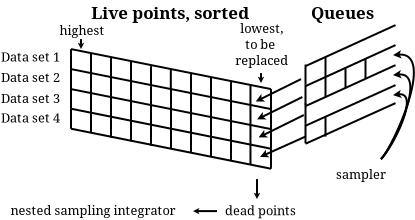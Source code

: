 <?xml version="1.0" encoding="UTF-8"?>
<dia:diagram xmlns:dia="http://www.lysator.liu.se/~alla/dia/">
  <dia:layer name="Background" visible="true" active="true">
    <dia:object type="Standard - Line" version="0" id="O0">
      <dia:attribute name="obj_pos">
        <dia:point val="0.5,1.5"/>
      </dia:attribute>
      <dia:attribute name="obj_bb">
        <dia:rectangle val="0.441,1.441;10.559,3.559"/>
      </dia:attribute>
      <dia:attribute name="conn_endpoints">
        <dia:point val="0.5,1.5"/>
        <dia:point val="10.5,3.5"/>
      </dia:attribute>
      <dia:attribute name="numcp">
        <dia:int val="1"/>
      </dia:attribute>
    </dia:object>
    <dia:object type="Standard - Line" version="0" id="O1">
      <dia:attribute name="obj_pos">
        <dia:point val="0.5,2.5"/>
      </dia:attribute>
      <dia:attribute name="obj_bb">
        <dia:rectangle val="0.441,2.441;10.559,4.559"/>
      </dia:attribute>
      <dia:attribute name="conn_endpoints">
        <dia:point val="0.5,2.5"/>
        <dia:point val="10.5,4.5"/>
      </dia:attribute>
      <dia:attribute name="numcp">
        <dia:int val="1"/>
      </dia:attribute>
    </dia:object>
    <dia:object type="Standard - Line" version="0" id="O2">
      <dia:attribute name="obj_pos">
        <dia:point val="0.5,1.5"/>
      </dia:attribute>
      <dia:attribute name="obj_bb">
        <dia:rectangle val="0.45,1.45;0.55,2.55"/>
      </dia:attribute>
      <dia:attribute name="conn_endpoints">
        <dia:point val="0.5,1.5"/>
        <dia:point val="0.5,2.5"/>
      </dia:attribute>
      <dia:attribute name="numcp">
        <dia:int val="2"/>
      </dia:attribute>
    </dia:object>
    <dia:object type="Standard - Line" version="0" id="O3">
      <dia:attribute name="obj_pos">
        <dia:point val="2.5,1.945"/>
      </dia:attribute>
      <dia:attribute name="obj_bb">
        <dia:rectangle val="2.45,1.895;2.55,2.995"/>
      </dia:attribute>
      <dia:attribute name="conn_endpoints">
        <dia:point val="2.5,1.945"/>
        <dia:point val="2.5,2.945"/>
      </dia:attribute>
      <dia:attribute name="numcp">
        <dia:int val="2"/>
      </dia:attribute>
    </dia:object>
    <dia:object type="Standard - Line" version="0" id="O4">
      <dia:attribute name="obj_pos">
        <dia:point val="5.491,2.5"/>
      </dia:attribute>
      <dia:attribute name="obj_bb">
        <dia:rectangle val="5.441,2.45;5.541,3.55"/>
      </dia:attribute>
      <dia:attribute name="conn_endpoints">
        <dia:point val="5.491,2.5"/>
        <dia:point val="5.491,3.5"/>
      </dia:attribute>
      <dia:attribute name="numcp">
        <dia:int val="2"/>
      </dia:attribute>
    </dia:object>
    <dia:object type="Standard - Line" version="0" id="O5">
      <dia:attribute name="obj_pos">
        <dia:point val="7.5,2.918"/>
      </dia:attribute>
      <dia:attribute name="obj_bb">
        <dia:rectangle val="7.45,2.868;7.55,3.968"/>
      </dia:attribute>
      <dia:attribute name="conn_endpoints">
        <dia:point val="7.5,2.918"/>
        <dia:point val="7.5,3.918"/>
      </dia:attribute>
      <dia:attribute name="numcp">
        <dia:int val="2"/>
      </dia:attribute>
    </dia:object>
    <dia:object type="Standard - Line" version="0" id="O6">
      <dia:attribute name="obj_pos">
        <dia:point val="10.5,3.5"/>
      </dia:attribute>
      <dia:attribute name="obj_bb">
        <dia:rectangle val="10.45,3.45;10.55,4.55"/>
      </dia:attribute>
      <dia:attribute name="conn_endpoints">
        <dia:point val="10.5,3.5"/>
        <dia:point val="10.5,4.5"/>
      </dia:attribute>
      <dia:attribute name="numcp">
        <dia:int val="2"/>
      </dia:attribute>
    </dia:object>
    <dia:object type="Standard - Line" version="0" id="O7">
      <dia:attribute name="obj_pos">
        <dia:point val="1.5,1.718"/>
      </dia:attribute>
      <dia:attribute name="obj_bb">
        <dia:rectangle val="1.45,1.668;1.55,2.768"/>
      </dia:attribute>
      <dia:attribute name="conn_endpoints">
        <dia:point val="1.5,1.718"/>
        <dia:point val="1.5,2.718"/>
      </dia:attribute>
      <dia:attribute name="numcp">
        <dia:int val="2"/>
      </dia:attribute>
    </dia:object>
    <dia:object type="Standard - Line" version="0" id="O8">
      <dia:attribute name="obj_pos">
        <dia:point val="3.5,2.136"/>
      </dia:attribute>
      <dia:attribute name="obj_bb">
        <dia:rectangle val="3.45,2.086;3.55,3.186"/>
      </dia:attribute>
      <dia:attribute name="conn_endpoints">
        <dia:point val="3.5,2.136"/>
        <dia:point val="3.5,3.136"/>
      </dia:attribute>
      <dia:attribute name="numcp">
        <dia:int val="2"/>
      </dia:attribute>
    </dia:object>
    <dia:object type="Standard - Line" version="0" id="O9">
      <dia:attribute name="obj_pos">
        <dia:point val="4.5,2.354"/>
      </dia:attribute>
      <dia:attribute name="obj_bb">
        <dia:rectangle val="4.45,2.304;4.55,3.404"/>
      </dia:attribute>
      <dia:attribute name="conn_endpoints">
        <dia:point val="4.5,2.354"/>
        <dia:point val="4.5,3.354"/>
      </dia:attribute>
      <dia:attribute name="numcp">
        <dia:int val="2"/>
      </dia:attribute>
    </dia:object>
    <dia:object type="Standard - Line" version="0" id="O10">
      <dia:attribute name="obj_pos">
        <dia:point val="6.5,2.7"/>
      </dia:attribute>
      <dia:attribute name="obj_bb">
        <dia:rectangle val="6.45,2.65;6.55,3.75"/>
      </dia:attribute>
      <dia:attribute name="conn_endpoints">
        <dia:point val="6.5,2.7"/>
        <dia:point val="6.5,3.7"/>
      </dia:attribute>
      <dia:attribute name="numcp">
        <dia:int val="2"/>
      </dia:attribute>
    </dia:object>
    <dia:object type="Standard - Line" version="0" id="O11">
      <dia:attribute name="obj_pos">
        <dia:point val="8.5,3.118"/>
      </dia:attribute>
      <dia:attribute name="obj_bb">
        <dia:rectangle val="8.45,3.068;8.55,4.168"/>
      </dia:attribute>
      <dia:attribute name="conn_endpoints">
        <dia:point val="8.5,3.118"/>
        <dia:point val="8.5,4.118"/>
      </dia:attribute>
      <dia:attribute name="numcp">
        <dia:int val="2"/>
      </dia:attribute>
    </dia:object>
    <dia:object type="Standard - Line" version="0" id="O12">
      <dia:attribute name="obj_pos">
        <dia:point val="9.473,3.309"/>
      </dia:attribute>
      <dia:attribute name="obj_bb">
        <dia:rectangle val="9.423,3.259;9.523,4.359"/>
      </dia:attribute>
      <dia:attribute name="conn_endpoints">
        <dia:point val="9.473,3.309"/>
        <dia:point val="9.473,4.309"/>
      </dia:attribute>
      <dia:attribute name="numcp">
        <dia:int val="2"/>
      </dia:attribute>
    </dia:object>
    <dia:object type="Standard - Text" version="1" id="O13">
      <dia:attribute name="obj_pos">
        <dia:point val="5.5,0"/>
      </dia:attribute>
      <dia:attribute name="obj_bb">
        <dia:rectangle val="1.099,-0.795;9.901,0.2"/>
      </dia:attribute>
      <dia:attribute name="text">
        <dia:composite type="text">
          <dia:attribute name="string">
            <dia:string>#Live points, sorted#</dia:string>
          </dia:attribute>
          <dia:attribute name="font">
            <dia:font family="serif" style="80" name="Times-Bold"/>
          </dia:attribute>
          <dia:attribute name="height">
            <dia:real val="1.058"/>
          </dia:attribute>
          <dia:attribute name="pos">
            <dia:point val="5.5,0"/>
          </dia:attribute>
          <dia:attribute name="color">
            <dia:color val="#000000"/>
          </dia:attribute>
          <dia:attribute name="alignment">
            <dia:enum val="1"/>
          </dia:attribute>
        </dia:composite>
      </dia:attribute>
      <dia:attribute name="valign">
        <dia:enum val="3"/>
      </dia:attribute>
    </dia:object>
    <dia:object type="Standard - Line" version="0" id="O14">
      <dia:attribute name="obj_pos">
        <dia:point val="0.5,3.5"/>
      </dia:attribute>
      <dia:attribute name="obj_bb">
        <dia:rectangle val="0.441,3.441;10.559,5.559"/>
      </dia:attribute>
      <dia:attribute name="conn_endpoints">
        <dia:point val="0.5,3.5"/>
        <dia:point val="10.5,5.5"/>
      </dia:attribute>
      <dia:attribute name="numcp">
        <dia:int val="1"/>
      </dia:attribute>
    </dia:object>
    <dia:object type="Standard - Line" version="0" id="O15">
      <dia:attribute name="obj_pos">
        <dia:point val="0.5,2.5"/>
      </dia:attribute>
      <dia:attribute name="obj_bb">
        <dia:rectangle val="0.45,2.45;0.55,3.55"/>
      </dia:attribute>
      <dia:attribute name="conn_endpoints">
        <dia:point val="0.5,2.5"/>
        <dia:point val="0.5,3.5"/>
      </dia:attribute>
      <dia:attribute name="numcp">
        <dia:int val="2"/>
      </dia:attribute>
    </dia:object>
    <dia:object type="Standard - Line" version="0" id="O16">
      <dia:attribute name="obj_pos">
        <dia:point val="2.5,2.945"/>
      </dia:attribute>
      <dia:attribute name="obj_bb">
        <dia:rectangle val="2.45,2.895;2.55,3.995"/>
      </dia:attribute>
      <dia:attribute name="conn_endpoints">
        <dia:point val="2.5,2.945"/>
        <dia:point val="2.5,3.945"/>
      </dia:attribute>
      <dia:attribute name="numcp">
        <dia:int val="2"/>
      </dia:attribute>
    </dia:object>
    <dia:object type="Standard - Line" version="0" id="O17">
      <dia:attribute name="obj_pos">
        <dia:point val="5.5,3.5"/>
      </dia:attribute>
      <dia:attribute name="obj_bb">
        <dia:rectangle val="5.45,3.45;5.55,4.55"/>
      </dia:attribute>
      <dia:attribute name="conn_endpoints">
        <dia:point val="5.5,3.5"/>
        <dia:point val="5.5,4.5"/>
      </dia:attribute>
      <dia:attribute name="numcp">
        <dia:int val="2"/>
      </dia:attribute>
      <dia:connections>
        <dia:connection handle="0" to="O1" connection="0"/>
        <dia:connection handle="1" to="O14" connection="0"/>
      </dia:connections>
    </dia:object>
    <dia:object type="Standard - Line" version="0" id="O18">
      <dia:attribute name="obj_pos">
        <dia:point val="7.5,3.918"/>
      </dia:attribute>
      <dia:attribute name="obj_bb">
        <dia:rectangle val="7.45,3.868;7.55,4.968"/>
      </dia:attribute>
      <dia:attribute name="conn_endpoints">
        <dia:point val="7.5,3.918"/>
        <dia:point val="7.5,4.918"/>
      </dia:attribute>
      <dia:attribute name="numcp">
        <dia:int val="2"/>
      </dia:attribute>
    </dia:object>
    <dia:object type="Standard - Line" version="0" id="O19">
      <dia:attribute name="obj_pos">
        <dia:point val="10.5,4.5"/>
      </dia:attribute>
      <dia:attribute name="obj_bb">
        <dia:rectangle val="10.45,4.45;10.55,5.55"/>
      </dia:attribute>
      <dia:attribute name="conn_endpoints">
        <dia:point val="10.5,4.5"/>
        <dia:point val="10.5,5.5"/>
      </dia:attribute>
      <dia:attribute name="numcp">
        <dia:int val="2"/>
      </dia:attribute>
    </dia:object>
    <dia:object type="Standard - Line" version="0" id="O20">
      <dia:attribute name="obj_pos">
        <dia:point val="1.5,2.718"/>
      </dia:attribute>
      <dia:attribute name="obj_bb">
        <dia:rectangle val="1.45,2.668;1.55,3.768"/>
      </dia:attribute>
      <dia:attribute name="conn_endpoints">
        <dia:point val="1.5,2.718"/>
        <dia:point val="1.5,3.718"/>
      </dia:attribute>
      <dia:attribute name="numcp">
        <dia:int val="2"/>
      </dia:attribute>
    </dia:object>
    <dia:object type="Standard - Line" version="0" id="O21">
      <dia:attribute name="obj_pos">
        <dia:point val="3.5,3.136"/>
      </dia:attribute>
      <dia:attribute name="obj_bb">
        <dia:rectangle val="3.45,3.086;3.55,4.186"/>
      </dia:attribute>
      <dia:attribute name="conn_endpoints">
        <dia:point val="3.5,3.136"/>
        <dia:point val="3.5,4.136"/>
      </dia:attribute>
      <dia:attribute name="numcp">
        <dia:int val="2"/>
      </dia:attribute>
    </dia:object>
    <dia:object type="Standard - Line" version="0" id="O22">
      <dia:attribute name="obj_pos">
        <dia:point val="4.5,3.354"/>
      </dia:attribute>
      <dia:attribute name="obj_bb">
        <dia:rectangle val="4.45,3.304;4.55,4.404"/>
      </dia:attribute>
      <dia:attribute name="conn_endpoints">
        <dia:point val="4.5,3.354"/>
        <dia:point val="4.5,4.354"/>
      </dia:attribute>
      <dia:attribute name="numcp">
        <dia:int val="2"/>
      </dia:attribute>
    </dia:object>
    <dia:object type="Standard - Line" version="0" id="O23">
      <dia:attribute name="obj_pos">
        <dia:point val="6.5,3.7"/>
      </dia:attribute>
      <dia:attribute name="obj_bb">
        <dia:rectangle val="6.45,3.65;6.55,4.75"/>
      </dia:attribute>
      <dia:attribute name="conn_endpoints">
        <dia:point val="6.5,3.7"/>
        <dia:point val="6.5,4.7"/>
      </dia:attribute>
      <dia:attribute name="numcp">
        <dia:int val="2"/>
      </dia:attribute>
    </dia:object>
    <dia:object type="Standard - Line" version="0" id="O24">
      <dia:attribute name="obj_pos">
        <dia:point val="8.5,4.118"/>
      </dia:attribute>
      <dia:attribute name="obj_bb">
        <dia:rectangle val="8.45,4.068;8.55,5.168"/>
      </dia:attribute>
      <dia:attribute name="conn_endpoints">
        <dia:point val="8.5,4.118"/>
        <dia:point val="8.5,5.118"/>
      </dia:attribute>
      <dia:attribute name="numcp">
        <dia:int val="2"/>
      </dia:attribute>
    </dia:object>
    <dia:object type="Standard - Line" version="0" id="O25">
      <dia:attribute name="obj_pos">
        <dia:point val="9.473,4.309"/>
      </dia:attribute>
      <dia:attribute name="obj_bb">
        <dia:rectangle val="9.423,4.259;9.523,5.359"/>
      </dia:attribute>
      <dia:attribute name="conn_endpoints">
        <dia:point val="9.473,4.309"/>
        <dia:point val="9.473,5.309"/>
      </dia:attribute>
      <dia:attribute name="numcp">
        <dia:int val="2"/>
      </dia:attribute>
    </dia:object>
    <dia:object type="Standard - Line" version="0" id="O26">
      <dia:attribute name="obj_pos">
        <dia:point val="0.5,4.482"/>
      </dia:attribute>
      <dia:attribute name="obj_bb">
        <dia:rectangle val="0.441,4.423;10.559,6.541"/>
      </dia:attribute>
      <dia:attribute name="conn_endpoints">
        <dia:point val="0.5,4.482"/>
        <dia:point val="10.5,6.482"/>
      </dia:attribute>
      <dia:attribute name="numcp">
        <dia:int val="1"/>
      </dia:attribute>
    </dia:object>
    <dia:object type="Standard - Line" version="0" id="O27">
      <dia:attribute name="obj_pos">
        <dia:point val="0.5,3.482"/>
      </dia:attribute>
      <dia:attribute name="obj_bb">
        <dia:rectangle val="0.45,3.432;0.55,4.532"/>
      </dia:attribute>
      <dia:attribute name="conn_endpoints">
        <dia:point val="0.5,3.482"/>
        <dia:point val="0.5,4.482"/>
      </dia:attribute>
      <dia:attribute name="numcp">
        <dia:int val="2"/>
      </dia:attribute>
    </dia:object>
    <dia:object type="Standard - Line" version="0" id="O28">
      <dia:attribute name="obj_pos">
        <dia:point val="2.5,3.927"/>
      </dia:attribute>
      <dia:attribute name="obj_bb">
        <dia:rectangle val="2.45,3.877;2.55,4.977"/>
      </dia:attribute>
      <dia:attribute name="conn_endpoints">
        <dia:point val="2.5,3.927"/>
        <dia:point val="2.5,4.927"/>
      </dia:attribute>
      <dia:attribute name="numcp">
        <dia:int val="2"/>
      </dia:attribute>
    </dia:object>
    <dia:object type="Standard - Line" version="0" id="O29">
      <dia:attribute name="obj_pos">
        <dia:point val="5.5,4.482"/>
      </dia:attribute>
      <dia:attribute name="obj_bb">
        <dia:rectangle val="5.45,4.432;5.55,5.532"/>
      </dia:attribute>
      <dia:attribute name="conn_endpoints">
        <dia:point val="5.5,4.482"/>
        <dia:point val="5.5,5.482"/>
      </dia:attribute>
      <dia:attribute name="numcp">
        <dia:int val="2"/>
      </dia:attribute>
      <dia:connections>
        <dia:connection handle="1" to="O26" connection="0"/>
      </dia:connections>
    </dia:object>
    <dia:object type="Standard - Line" version="0" id="O30">
      <dia:attribute name="obj_pos">
        <dia:point val="7.5,4.9"/>
      </dia:attribute>
      <dia:attribute name="obj_bb">
        <dia:rectangle val="7.45,4.85;7.55,5.95"/>
      </dia:attribute>
      <dia:attribute name="conn_endpoints">
        <dia:point val="7.5,4.9"/>
        <dia:point val="7.5,5.9"/>
      </dia:attribute>
      <dia:attribute name="numcp">
        <dia:int val="2"/>
      </dia:attribute>
    </dia:object>
    <dia:object type="Standard - Line" version="0" id="O31">
      <dia:attribute name="obj_pos">
        <dia:point val="10.5,5.482"/>
      </dia:attribute>
      <dia:attribute name="obj_bb">
        <dia:rectangle val="10.45,5.432;10.55,6.532"/>
      </dia:attribute>
      <dia:attribute name="conn_endpoints">
        <dia:point val="10.5,5.482"/>
        <dia:point val="10.5,6.482"/>
      </dia:attribute>
      <dia:attribute name="numcp">
        <dia:int val="2"/>
      </dia:attribute>
    </dia:object>
    <dia:object type="Standard - Line" version="0" id="O32">
      <dia:attribute name="obj_pos">
        <dia:point val="1.5,3.7"/>
      </dia:attribute>
      <dia:attribute name="obj_bb">
        <dia:rectangle val="1.45,3.65;1.55,4.75"/>
      </dia:attribute>
      <dia:attribute name="conn_endpoints">
        <dia:point val="1.5,3.7"/>
        <dia:point val="1.5,4.7"/>
      </dia:attribute>
      <dia:attribute name="numcp">
        <dia:int val="2"/>
      </dia:attribute>
    </dia:object>
    <dia:object type="Standard - Line" version="0" id="O33">
      <dia:attribute name="obj_pos">
        <dia:point val="3.5,4.118"/>
      </dia:attribute>
      <dia:attribute name="obj_bb">
        <dia:rectangle val="3.45,4.068;3.55,5.168"/>
      </dia:attribute>
      <dia:attribute name="conn_endpoints">
        <dia:point val="3.5,4.118"/>
        <dia:point val="3.5,5.118"/>
      </dia:attribute>
      <dia:attribute name="numcp">
        <dia:int val="2"/>
      </dia:attribute>
    </dia:object>
    <dia:object type="Standard - Line" version="0" id="O34">
      <dia:attribute name="obj_pos">
        <dia:point val="4.5,4.336"/>
      </dia:attribute>
      <dia:attribute name="obj_bb">
        <dia:rectangle val="4.45,4.286;4.55,5.386"/>
      </dia:attribute>
      <dia:attribute name="conn_endpoints">
        <dia:point val="4.5,4.336"/>
        <dia:point val="4.5,5.336"/>
      </dia:attribute>
      <dia:attribute name="numcp">
        <dia:int val="2"/>
      </dia:attribute>
    </dia:object>
    <dia:object type="Standard - Line" version="0" id="O35">
      <dia:attribute name="obj_pos">
        <dia:point val="6.5,4.682"/>
      </dia:attribute>
      <dia:attribute name="obj_bb">
        <dia:rectangle val="6.45,4.632;6.55,5.732"/>
      </dia:attribute>
      <dia:attribute name="conn_endpoints">
        <dia:point val="6.5,4.682"/>
        <dia:point val="6.5,5.682"/>
      </dia:attribute>
      <dia:attribute name="numcp">
        <dia:int val="2"/>
      </dia:attribute>
    </dia:object>
    <dia:object type="Standard - Line" version="0" id="O36">
      <dia:attribute name="obj_pos">
        <dia:point val="8.5,5.1"/>
      </dia:attribute>
      <dia:attribute name="obj_bb">
        <dia:rectangle val="8.45,5.05;8.55,6.15"/>
      </dia:attribute>
      <dia:attribute name="conn_endpoints">
        <dia:point val="8.5,5.1"/>
        <dia:point val="8.5,6.1"/>
      </dia:attribute>
      <dia:attribute name="numcp">
        <dia:int val="2"/>
      </dia:attribute>
    </dia:object>
    <dia:object type="Standard - Line" version="0" id="O37">
      <dia:attribute name="obj_pos">
        <dia:point val="9.473,5.291"/>
      </dia:attribute>
      <dia:attribute name="obj_bb">
        <dia:rectangle val="9.423,5.241;9.523,6.341"/>
      </dia:attribute>
      <dia:attribute name="conn_endpoints">
        <dia:point val="9.473,5.291"/>
        <dia:point val="9.473,6.291"/>
      </dia:attribute>
      <dia:attribute name="numcp">
        <dia:int val="2"/>
      </dia:attribute>
    </dia:object>
    <dia:object type="Standard - Line" version="0" id="O38">
      <dia:attribute name="obj_pos">
        <dia:point val="0.5,5.482"/>
      </dia:attribute>
      <dia:attribute name="obj_bb">
        <dia:rectangle val="0.441,5.423;10.559,7.541"/>
      </dia:attribute>
      <dia:attribute name="conn_endpoints">
        <dia:point val="0.5,5.482"/>
        <dia:point val="10.5,7.482"/>
      </dia:attribute>
      <dia:attribute name="numcp">
        <dia:int val="1"/>
      </dia:attribute>
    </dia:object>
    <dia:object type="Standard - Line" version="0" id="O39">
      <dia:attribute name="obj_pos">
        <dia:point val="0.5,4.482"/>
      </dia:attribute>
      <dia:attribute name="obj_bb">
        <dia:rectangle val="0.45,4.432;0.55,5.532"/>
      </dia:attribute>
      <dia:attribute name="conn_endpoints">
        <dia:point val="0.5,4.482"/>
        <dia:point val="0.5,5.482"/>
      </dia:attribute>
      <dia:attribute name="numcp">
        <dia:int val="2"/>
      </dia:attribute>
    </dia:object>
    <dia:object type="Standard - Line" version="0" id="O40">
      <dia:attribute name="obj_pos">
        <dia:point val="2.5,4.927"/>
      </dia:attribute>
      <dia:attribute name="obj_bb">
        <dia:rectangle val="2.45,4.877;2.55,5.977"/>
      </dia:attribute>
      <dia:attribute name="conn_endpoints">
        <dia:point val="2.5,4.927"/>
        <dia:point val="2.5,5.927"/>
      </dia:attribute>
      <dia:attribute name="numcp">
        <dia:int val="2"/>
      </dia:attribute>
    </dia:object>
    <dia:object type="Standard - Line" version="0" id="O41">
      <dia:attribute name="obj_pos">
        <dia:point val="5.5,5.482"/>
      </dia:attribute>
      <dia:attribute name="obj_bb">
        <dia:rectangle val="5.45,5.432;5.55,6.532"/>
      </dia:attribute>
      <dia:attribute name="conn_endpoints">
        <dia:point val="5.5,5.482"/>
        <dia:point val="5.5,6.482"/>
      </dia:attribute>
      <dia:attribute name="numcp">
        <dia:int val="2"/>
      </dia:attribute>
      <dia:connections>
        <dia:connection handle="0" to="O26" connection="0"/>
        <dia:connection handle="1" to="O38" connection="0"/>
      </dia:connections>
    </dia:object>
    <dia:object type="Standard - Line" version="0" id="O42">
      <dia:attribute name="obj_pos">
        <dia:point val="7.5,5.9"/>
      </dia:attribute>
      <dia:attribute name="obj_bb">
        <dia:rectangle val="7.45,5.85;7.55,6.95"/>
      </dia:attribute>
      <dia:attribute name="conn_endpoints">
        <dia:point val="7.5,5.9"/>
        <dia:point val="7.5,6.9"/>
      </dia:attribute>
      <dia:attribute name="numcp">
        <dia:int val="2"/>
      </dia:attribute>
    </dia:object>
    <dia:object type="Standard - Line" version="0" id="O43">
      <dia:attribute name="obj_pos">
        <dia:point val="10.5,6.482"/>
      </dia:attribute>
      <dia:attribute name="obj_bb">
        <dia:rectangle val="10.45,6.432;10.55,7.532"/>
      </dia:attribute>
      <dia:attribute name="conn_endpoints">
        <dia:point val="10.5,6.482"/>
        <dia:point val="10.5,7.482"/>
      </dia:attribute>
      <dia:attribute name="numcp">
        <dia:int val="2"/>
      </dia:attribute>
    </dia:object>
    <dia:object type="Standard - Line" version="0" id="O44">
      <dia:attribute name="obj_pos">
        <dia:point val="1.5,4.7"/>
      </dia:attribute>
      <dia:attribute name="obj_bb">
        <dia:rectangle val="1.45,4.65;1.55,5.75"/>
      </dia:attribute>
      <dia:attribute name="conn_endpoints">
        <dia:point val="1.5,4.7"/>
        <dia:point val="1.5,5.7"/>
      </dia:attribute>
      <dia:attribute name="numcp">
        <dia:int val="2"/>
      </dia:attribute>
    </dia:object>
    <dia:object type="Standard - Line" version="0" id="O45">
      <dia:attribute name="obj_pos">
        <dia:point val="3.5,5.118"/>
      </dia:attribute>
      <dia:attribute name="obj_bb">
        <dia:rectangle val="3.45,5.068;3.55,6.168"/>
      </dia:attribute>
      <dia:attribute name="conn_endpoints">
        <dia:point val="3.5,5.118"/>
        <dia:point val="3.5,6.118"/>
      </dia:attribute>
      <dia:attribute name="numcp">
        <dia:int val="2"/>
      </dia:attribute>
    </dia:object>
    <dia:object type="Standard - Line" version="0" id="O46">
      <dia:attribute name="obj_pos">
        <dia:point val="4.5,5.336"/>
      </dia:attribute>
      <dia:attribute name="obj_bb">
        <dia:rectangle val="4.45,5.286;4.55,6.386"/>
      </dia:attribute>
      <dia:attribute name="conn_endpoints">
        <dia:point val="4.5,5.336"/>
        <dia:point val="4.5,6.336"/>
      </dia:attribute>
      <dia:attribute name="numcp">
        <dia:int val="2"/>
      </dia:attribute>
    </dia:object>
    <dia:object type="Standard - Line" version="0" id="O47">
      <dia:attribute name="obj_pos">
        <dia:point val="6.5,5.682"/>
      </dia:attribute>
      <dia:attribute name="obj_bb">
        <dia:rectangle val="6.45,5.632;6.55,6.732"/>
      </dia:attribute>
      <dia:attribute name="conn_endpoints">
        <dia:point val="6.5,5.682"/>
        <dia:point val="6.5,6.682"/>
      </dia:attribute>
      <dia:attribute name="numcp">
        <dia:int val="2"/>
      </dia:attribute>
    </dia:object>
    <dia:object type="Standard - Line" version="0" id="O48">
      <dia:attribute name="obj_pos">
        <dia:point val="8.5,6.1"/>
      </dia:attribute>
      <dia:attribute name="obj_bb">
        <dia:rectangle val="8.45,6.05;8.55,7.15"/>
      </dia:attribute>
      <dia:attribute name="conn_endpoints">
        <dia:point val="8.5,6.1"/>
        <dia:point val="8.5,7.1"/>
      </dia:attribute>
      <dia:attribute name="numcp">
        <dia:int val="2"/>
      </dia:attribute>
    </dia:object>
    <dia:object type="Standard - Line" version="0" id="O49">
      <dia:attribute name="obj_pos">
        <dia:point val="9.473,6.291"/>
      </dia:attribute>
      <dia:attribute name="obj_bb">
        <dia:rectangle val="9.423,6.241;9.523,7.341"/>
      </dia:attribute>
      <dia:attribute name="conn_endpoints">
        <dia:point val="9.473,6.291"/>
        <dia:point val="9.473,7.291"/>
      </dia:attribute>
      <dia:attribute name="numcp">
        <dia:int val="2"/>
      </dia:attribute>
    </dia:object>
    <dia:object type="Standard - Text" version="1" id="O50">
      <dia:attribute name="obj_pos">
        <dia:point val="-3,2.125"/>
      </dia:attribute>
      <dia:attribute name="obj_bb">
        <dia:rectangle val="-3,1.53;0.312,2.277"/>
      </dia:attribute>
      <dia:attribute name="text">
        <dia:composite type="text">
          <dia:attribute name="string">
            <dia:string>#Data set 1#</dia:string>
          </dia:attribute>
          <dia:attribute name="font">
            <dia:font family="serif" style="0" name="Times-Roman"/>
          </dia:attribute>
          <dia:attribute name="height">
            <dia:real val="0.8"/>
          </dia:attribute>
          <dia:attribute name="pos">
            <dia:point val="-3,2.125"/>
          </dia:attribute>
          <dia:attribute name="color">
            <dia:color val="#000000"/>
          </dia:attribute>
          <dia:attribute name="alignment">
            <dia:enum val="0"/>
          </dia:attribute>
        </dia:composite>
      </dia:attribute>
      <dia:attribute name="valign">
        <dia:enum val="3"/>
      </dia:attribute>
    </dia:object>
    <dia:object type="Standard - Text" version="1" id="O51">
      <dia:attribute name="obj_pos">
        <dia:point val="-3,3.15"/>
      </dia:attribute>
      <dia:attribute name="obj_bb">
        <dia:rectangle val="-3,2.555;0.312,3.303"/>
      </dia:attribute>
      <dia:attribute name="text">
        <dia:composite type="text">
          <dia:attribute name="string">
            <dia:string>#Data set 2#</dia:string>
          </dia:attribute>
          <dia:attribute name="font">
            <dia:font family="serif" style="0" name="Times-Roman"/>
          </dia:attribute>
          <dia:attribute name="height">
            <dia:real val="0.8"/>
          </dia:attribute>
          <dia:attribute name="pos">
            <dia:point val="-3,3.15"/>
          </dia:attribute>
          <dia:attribute name="color">
            <dia:color val="#000000"/>
          </dia:attribute>
          <dia:attribute name="alignment">
            <dia:enum val="0"/>
          </dia:attribute>
        </dia:composite>
      </dia:attribute>
      <dia:attribute name="valign">
        <dia:enum val="3"/>
      </dia:attribute>
    </dia:object>
    <dia:object type="Standard - Text" version="1" id="O52">
      <dia:attribute name="obj_pos">
        <dia:point val="-3,4.2"/>
      </dia:attribute>
      <dia:attribute name="obj_bb">
        <dia:rectangle val="-3,3.605;0.312,4.353"/>
      </dia:attribute>
      <dia:attribute name="text">
        <dia:composite type="text">
          <dia:attribute name="string">
            <dia:string>#Data set 3#</dia:string>
          </dia:attribute>
          <dia:attribute name="font">
            <dia:font family="serif" style="0" name="Times-Roman"/>
          </dia:attribute>
          <dia:attribute name="height">
            <dia:real val="0.8"/>
          </dia:attribute>
          <dia:attribute name="pos">
            <dia:point val="-3,4.2"/>
          </dia:attribute>
          <dia:attribute name="color">
            <dia:color val="#000000"/>
          </dia:attribute>
          <dia:attribute name="alignment">
            <dia:enum val="0"/>
          </dia:attribute>
        </dia:composite>
      </dia:attribute>
      <dia:attribute name="valign">
        <dia:enum val="3"/>
      </dia:attribute>
    </dia:object>
    <dia:object type="Standard - Text" version="1" id="O53">
      <dia:attribute name="obj_pos">
        <dia:point val="-3,5.175"/>
      </dia:attribute>
      <dia:attribute name="obj_bb">
        <dia:rectangle val="-3,4.58;0.312,5.327"/>
      </dia:attribute>
      <dia:attribute name="text">
        <dia:composite type="text">
          <dia:attribute name="string">
            <dia:string>#Data set 4#</dia:string>
          </dia:attribute>
          <dia:attribute name="font">
            <dia:font family="serif" style="0" name="Times-Roman"/>
          </dia:attribute>
          <dia:attribute name="height">
            <dia:real val="0.8"/>
          </dia:attribute>
          <dia:attribute name="pos">
            <dia:point val="-3,5.175"/>
          </dia:attribute>
          <dia:attribute name="color">
            <dia:color val="#000000"/>
          </dia:attribute>
          <dia:attribute name="alignment">
            <dia:enum val="0"/>
          </dia:attribute>
        </dia:composite>
      </dia:attribute>
      <dia:attribute name="valign">
        <dia:enum val="3"/>
      </dia:attribute>
    </dia:object>
    <dia:object type="Standard - Text" version="1" id="O54">
      <dia:attribute name="obj_pos">
        <dia:point val="-0.075,0.8"/>
      </dia:attribute>
      <dia:attribute name="obj_bb">
        <dia:rectangle val="-0.075,0.205;2.33,0.953"/>
      </dia:attribute>
      <dia:attribute name="text">
        <dia:composite type="text">
          <dia:attribute name="string">
            <dia:string>#highest#</dia:string>
          </dia:attribute>
          <dia:attribute name="font">
            <dia:font family="serif" style="0" name="Times-Roman"/>
          </dia:attribute>
          <dia:attribute name="height">
            <dia:real val="0.8"/>
          </dia:attribute>
          <dia:attribute name="pos">
            <dia:point val="-0.075,0.8"/>
          </dia:attribute>
          <dia:attribute name="color">
            <dia:color val="#000000"/>
          </dia:attribute>
          <dia:attribute name="alignment">
            <dia:enum val="0"/>
          </dia:attribute>
        </dia:composite>
      </dia:attribute>
      <dia:attribute name="valign">
        <dia:enum val="3"/>
      </dia:attribute>
    </dia:object>
    <dia:object type="Standard - Text" version="1" id="O55">
      <dia:attribute name="obj_pos">
        <dia:point val="10.036,0.694"/>
      </dia:attribute>
      <dia:attribute name="obj_bb">
        <dia:rectangle val="8.621,0.099;11.451,2.446"/>
      </dia:attribute>
      <dia:attribute name="text">
        <dia:composite type="text">
          <dia:attribute name="string">
            <dia:string>#lowest,
to be 
replaced#</dia:string>
          </dia:attribute>
          <dia:attribute name="font">
            <dia:font family="serif" style="0" name="Times-Roman"/>
          </dia:attribute>
          <dia:attribute name="height">
            <dia:real val="0.8"/>
          </dia:attribute>
          <dia:attribute name="pos">
            <dia:point val="10.036,0.694"/>
          </dia:attribute>
          <dia:attribute name="color">
            <dia:color val="#000000"/>
          </dia:attribute>
          <dia:attribute name="alignment">
            <dia:enum val="1"/>
          </dia:attribute>
        </dia:composite>
      </dia:attribute>
      <dia:attribute name="valign">
        <dia:enum val="3"/>
      </dia:attribute>
    </dia:object>
    <dia:object type="Standard - Line" version="0" id="O56">
      <dia:attribute name="obj_pos">
        <dia:point val="1,1"/>
      </dia:attribute>
      <dia:attribute name="obj_bb">
        <dia:rectangle val="0.838,0.95;1.162,1.612"/>
      </dia:attribute>
      <dia:attribute name="conn_endpoints">
        <dia:point val="1,1"/>
        <dia:point val="1,1.5"/>
      </dia:attribute>
      <dia:attribute name="numcp">
        <dia:int val="1"/>
      </dia:attribute>
      <dia:attribute name="end_arrow">
        <dia:enum val="22"/>
      </dia:attribute>
      <dia:attribute name="end_arrow_length">
        <dia:real val="0.1"/>
      </dia:attribute>
      <dia:attribute name="end_arrow_width">
        <dia:real val="0.1"/>
      </dia:attribute>
    </dia:object>
    <dia:object type="Standard - Line" version="0" id="O57">
      <dia:attribute name="obj_pos">
        <dia:point val="10,2.7"/>
      </dia:attribute>
      <dia:attribute name="obj_bb">
        <dia:rectangle val="9.838,2.65;10.162,3.312"/>
      </dia:attribute>
      <dia:attribute name="conn_endpoints">
        <dia:point val="10,2.7"/>
        <dia:point val="10,3.2"/>
      </dia:attribute>
      <dia:attribute name="numcp">
        <dia:int val="1"/>
      </dia:attribute>
      <dia:attribute name="end_arrow">
        <dia:enum val="22"/>
      </dia:attribute>
      <dia:attribute name="end_arrow_length">
        <dia:real val="0.1"/>
      </dia:attribute>
      <dia:attribute name="end_arrow_width">
        <dia:real val="0.1"/>
      </dia:attribute>
    </dia:object>
    <dia:object type="Standard - Line" version="0" id="O58">
      <dia:attribute name="obj_pos">
        <dia:point val="12.225,2.35"/>
      </dia:attribute>
      <dia:attribute name="obj_bb">
        <dia:rectangle val="12.159,0.234;16.791,2.416"/>
      </dia:attribute>
      <dia:attribute name="conn_endpoints">
        <dia:point val="12.225,2.35"/>
        <dia:point val="16.725,0.3"/>
      </dia:attribute>
      <dia:attribute name="numcp">
        <dia:int val="1"/>
      </dia:attribute>
    </dia:object>
    <dia:object type="Standard - Line" version="0" id="O59">
      <dia:attribute name="obj_pos">
        <dia:point val="12.225,3.35"/>
      </dia:attribute>
      <dia:attribute name="obj_bb">
        <dia:rectangle val="12.159,1.234;16.791,3.416"/>
      </dia:attribute>
      <dia:attribute name="conn_endpoints">
        <dia:point val="12.225,3.35"/>
        <dia:point val="16.725,1.3"/>
      </dia:attribute>
      <dia:attribute name="numcp">
        <dia:int val="1"/>
      </dia:attribute>
    </dia:object>
    <dia:object type="Standard - Line" version="0" id="O60">
      <dia:attribute name="obj_pos">
        <dia:point val="12.225,2.275"/>
      </dia:attribute>
      <dia:attribute name="obj_bb">
        <dia:rectangle val="12.175,2.225;12.275,3.325"/>
      </dia:attribute>
      <dia:attribute name="conn_endpoints">
        <dia:point val="12.225,2.275"/>
        <dia:point val="12.225,3.275"/>
      </dia:attribute>
      <dia:attribute name="numcp">
        <dia:int val="2"/>
      </dia:attribute>
    </dia:object>
    <dia:object type="Standard - Line" version="0" id="O61">
      <dia:attribute name="obj_pos">
        <dia:point val="13.225,1.893"/>
      </dia:attribute>
      <dia:attribute name="obj_bb">
        <dia:rectangle val="13.175,1.843;13.275,2.943"/>
      </dia:attribute>
      <dia:attribute name="conn_endpoints">
        <dia:point val="13.225,1.893"/>
        <dia:point val="13.225,2.893"/>
      </dia:attribute>
      <dia:attribute name="numcp">
        <dia:int val="2"/>
      </dia:attribute>
    </dia:object>
    <dia:object type="Standard - Line" version="0" id="O62">
      <dia:attribute name="obj_pos">
        <dia:point val="12.225,4.35"/>
      </dia:attribute>
      <dia:attribute name="obj_bb">
        <dia:rectangle val="12.159,2.234;16.791,4.416"/>
      </dia:attribute>
      <dia:attribute name="conn_endpoints">
        <dia:point val="12.225,4.35"/>
        <dia:point val="16.725,2.3"/>
      </dia:attribute>
      <dia:attribute name="numcp">
        <dia:int val="1"/>
      </dia:attribute>
    </dia:object>
    <dia:object type="Standard - Line" version="0" id="O63">
      <dia:attribute name="obj_pos">
        <dia:point val="12.225,3.275"/>
      </dia:attribute>
      <dia:attribute name="obj_bb">
        <dia:rectangle val="12.175,3.225;12.275,4.325"/>
      </dia:attribute>
      <dia:attribute name="conn_endpoints">
        <dia:point val="12.225,3.275"/>
        <dia:point val="12.225,4.275"/>
      </dia:attribute>
      <dia:attribute name="numcp">
        <dia:int val="2"/>
      </dia:attribute>
    </dia:object>
    <dia:object type="Standard - Line" version="0" id="O64">
      <dia:attribute name="obj_pos">
        <dia:point val="13.225,2.893"/>
      </dia:attribute>
      <dia:attribute name="obj_bb">
        <dia:rectangle val="13.175,2.843;13.275,3.943"/>
      </dia:attribute>
      <dia:attribute name="conn_endpoints">
        <dia:point val="13.225,2.893"/>
        <dia:point val="13.225,3.893"/>
      </dia:attribute>
      <dia:attribute name="numcp">
        <dia:int val="2"/>
      </dia:attribute>
    </dia:object>
    <dia:object type="Standard - Line" version="0" id="O65">
      <dia:attribute name="obj_pos">
        <dia:point val="12.225,5.332"/>
      </dia:attribute>
      <dia:attribute name="obj_bb">
        <dia:rectangle val="12.159,3.234;16.791,5.398"/>
      </dia:attribute>
      <dia:attribute name="conn_endpoints">
        <dia:point val="12.225,5.332"/>
        <dia:point val="16.725,3.3"/>
      </dia:attribute>
      <dia:attribute name="numcp">
        <dia:int val="1"/>
      </dia:attribute>
    </dia:object>
    <dia:object type="Standard - Line" version="0" id="O66">
      <dia:attribute name="obj_pos">
        <dia:point val="12.225,4.207"/>
      </dia:attribute>
      <dia:attribute name="obj_bb">
        <dia:rectangle val="12.175,4.157;12.275,5.257"/>
      </dia:attribute>
      <dia:attribute name="conn_endpoints">
        <dia:point val="12.225,4.207"/>
        <dia:point val="12.225,5.207"/>
      </dia:attribute>
      <dia:attribute name="numcp">
        <dia:int val="2"/>
      </dia:attribute>
    </dia:object>
    <dia:object type="Standard - Line" version="0" id="O67">
      <dia:attribute name="obj_pos">
        <dia:point val="14.225,2.425"/>
      </dia:attribute>
      <dia:attribute name="obj_bb">
        <dia:rectangle val="14.175,2.375;14.275,3.475"/>
      </dia:attribute>
      <dia:attribute name="conn_endpoints">
        <dia:point val="14.225,2.425"/>
        <dia:point val="14.225,3.425"/>
      </dia:attribute>
      <dia:attribute name="numcp">
        <dia:int val="2"/>
      </dia:attribute>
    </dia:object>
    <dia:object type="Standard - Line" version="0" id="O68">
      <dia:attribute name="obj_pos">
        <dia:point val="12.225,6.232"/>
      </dia:attribute>
      <dia:attribute name="obj_bb">
        <dia:rectangle val="12.159,4.134;16.791,6.298"/>
      </dia:attribute>
      <dia:attribute name="conn_endpoints">
        <dia:point val="12.225,6.232"/>
        <dia:point val="16.725,4.2"/>
      </dia:attribute>
      <dia:attribute name="numcp">
        <dia:int val="1"/>
      </dia:attribute>
    </dia:object>
    <dia:object type="Standard - Line" version="0" id="O69">
      <dia:attribute name="obj_pos">
        <dia:point val="12.225,5.207"/>
      </dia:attribute>
      <dia:attribute name="obj_bb">
        <dia:rectangle val="12.175,5.157;12.275,6.257"/>
      </dia:attribute>
      <dia:attribute name="conn_endpoints">
        <dia:point val="12.225,5.207"/>
        <dia:point val="12.225,6.207"/>
      </dia:attribute>
      <dia:attribute name="numcp">
        <dia:int val="2"/>
      </dia:attribute>
    </dia:object>
    <dia:object type="Standard - Line" version="0" id="O70">
      <dia:attribute name="obj_pos">
        <dia:point val="13.225,4.875"/>
      </dia:attribute>
      <dia:attribute name="obj_bb">
        <dia:rectangle val="13.175,4.825;13.275,5.925"/>
      </dia:attribute>
      <dia:attribute name="conn_endpoints">
        <dia:point val="13.225,4.875"/>
        <dia:point val="13.225,5.875"/>
      </dia:attribute>
      <dia:attribute name="numcp">
        <dia:int val="2"/>
      </dia:attribute>
    </dia:object>
    <dia:object type="Standard - Line" version="0" id="O71">
      <dia:attribute name="obj_pos">
        <dia:point val="15.225,1.975"/>
      </dia:attribute>
      <dia:attribute name="obj_bb">
        <dia:rectangle val="15.175,1.925;15.275,3.025"/>
      </dia:attribute>
      <dia:attribute name="conn_endpoints">
        <dia:point val="15.225,1.975"/>
        <dia:point val="15.225,2.975"/>
      </dia:attribute>
      <dia:attribute name="numcp">
        <dia:int val="2"/>
      </dia:attribute>
    </dia:object>
    <dia:object type="Standard - Text" version="1" id="O72">
      <dia:attribute name="obj_pos">
        <dia:point val="12.5,0"/>
      </dia:attribute>
      <dia:attribute name="obj_bb">
        <dia:rectangle val="12.5,-0.795;16.02,0.2"/>
      </dia:attribute>
      <dia:attribute name="text">
        <dia:composite type="text">
          <dia:attribute name="string">
            <dia:string>#Queues#</dia:string>
          </dia:attribute>
          <dia:attribute name="font">
            <dia:font family="serif" style="80" name="Times-Bold"/>
          </dia:attribute>
          <dia:attribute name="height">
            <dia:real val="1.058"/>
          </dia:attribute>
          <dia:attribute name="pos">
            <dia:point val="12.5,0"/>
          </dia:attribute>
          <dia:attribute name="color">
            <dia:color val="#000000"/>
          </dia:attribute>
          <dia:attribute name="alignment">
            <dia:enum val="0"/>
          </dia:attribute>
        </dia:composite>
      </dia:attribute>
      <dia:attribute name="valign">
        <dia:enum val="3"/>
      </dia:attribute>
    </dia:object>
    <dia:object type="Standard - Line" version="0" id="O73">
      <dia:attribute name="obj_pos">
        <dia:point val="12,3"/>
      </dia:attribute>
      <dia:attribute name="obj_bb">
        <dia:rectangle val="9.636,2.933;12.067,4.19"/>
      </dia:attribute>
      <dia:attribute name="conn_endpoints">
        <dia:point val="12,3"/>
        <dia:point val="9.736,4.119"/>
      </dia:attribute>
      <dia:attribute name="numcp">
        <dia:int val="1"/>
      </dia:attribute>
      <dia:attribute name="end_arrow">
        <dia:enum val="22"/>
      </dia:attribute>
      <dia:attribute name="end_arrow_length">
        <dia:real val="0.2"/>
      </dia:attribute>
      <dia:attribute name="end_arrow_width">
        <dia:real val="0.2"/>
      </dia:attribute>
    </dia:object>
    <dia:object type="Standard - Line" version="0" id="O74">
      <dia:attribute name="obj_pos">
        <dia:point val="12.068,3.896"/>
      </dia:attribute>
      <dia:attribute name="obj_bb">
        <dia:rectangle val="9.703,3.829;12.135,5.086"/>
      </dia:attribute>
      <dia:attribute name="conn_endpoints">
        <dia:point val="12.068,3.896"/>
        <dia:point val="9.804,5.015"/>
      </dia:attribute>
      <dia:attribute name="numcp">
        <dia:int val="1"/>
      </dia:attribute>
      <dia:attribute name="end_arrow">
        <dia:enum val="22"/>
      </dia:attribute>
      <dia:attribute name="end_arrow_length">
        <dia:real val="0.2"/>
      </dia:attribute>
      <dia:attribute name="end_arrow_width">
        <dia:real val="0.2"/>
      </dia:attribute>
    </dia:object>
    <dia:object type="Standard - Line" version="0" id="O75">
      <dia:attribute name="obj_pos">
        <dia:point val="12.143,4.796"/>
      </dia:attribute>
      <dia:attribute name="obj_bb">
        <dia:rectangle val="9.778,4.729;12.21,5.986"/>
      </dia:attribute>
      <dia:attribute name="conn_endpoints">
        <dia:point val="12.143,4.796"/>
        <dia:point val="9.879,5.915"/>
      </dia:attribute>
      <dia:attribute name="numcp">
        <dia:int val="1"/>
      </dia:attribute>
      <dia:attribute name="end_arrow">
        <dia:enum val="22"/>
      </dia:attribute>
      <dia:attribute name="end_arrow_length">
        <dia:real val="0.2"/>
      </dia:attribute>
      <dia:attribute name="end_arrow_width">
        <dia:real val="0.2"/>
      </dia:attribute>
    </dia:object>
    <dia:object type="Standard - Line" version="0" id="O76">
      <dia:attribute name="obj_pos">
        <dia:point val="12.225,5.873"/>
      </dia:attribute>
      <dia:attribute name="obj_bb">
        <dia:rectangle val="9.852,5.807;12.291,6.97"/>
      </dia:attribute>
      <dia:attribute name="conn_endpoints">
        <dia:point val="12.225,5.873"/>
        <dia:point val="9.954,6.89"/>
      </dia:attribute>
      <dia:attribute name="numcp">
        <dia:int val="1"/>
      </dia:attribute>
      <dia:attribute name="end_arrow">
        <dia:enum val="22"/>
      </dia:attribute>
      <dia:attribute name="end_arrow_length">
        <dia:real val="0.2"/>
      </dia:attribute>
      <dia:attribute name="end_arrow_width">
        <dia:real val="0.2"/>
      </dia:attribute>
      <dia:connections>
        <dia:connection handle="0" to="O69" connection="1"/>
      </dia:connections>
    </dia:object>
    <dia:object type="Standard - Line" version="0" id="O77">
      <dia:attribute name="obj_pos">
        <dia:point val="9.8,8"/>
      </dia:attribute>
      <dia:attribute name="obj_bb">
        <dia:rectangle val="9.638,7.95;9.962,9.112"/>
      </dia:attribute>
      <dia:attribute name="conn_endpoints">
        <dia:point val="9.8,8"/>
        <dia:point val="9.8,9"/>
      </dia:attribute>
      <dia:attribute name="numcp">
        <dia:int val="1"/>
      </dia:attribute>
      <dia:attribute name="end_arrow">
        <dia:enum val="22"/>
      </dia:attribute>
      <dia:attribute name="end_arrow_length">
        <dia:real val="0.1"/>
      </dia:attribute>
      <dia:attribute name="end_arrow_width">
        <dia:real val="0.1"/>
      </dia:attribute>
    </dia:object>
    <dia:object type="Standard - Text" version="1" id="O78">
      <dia:attribute name="obj_pos">
        <dia:point val="9.97,9.807"/>
      </dia:attribute>
      <dia:attribute name="obj_bb">
        <dia:rectangle val="8.079,9.212;11.861,9.96"/>
      </dia:attribute>
      <dia:attribute name="text">
        <dia:composite type="text">
          <dia:attribute name="string">
            <dia:string>#dead points#</dia:string>
          </dia:attribute>
          <dia:attribute name="font">
            <dia:font family="serif" style="0" name="Times-Roman"/>
          </dia:attribute>
          <dia:attribute name="height">
            <dia:real val="0.8"/>
          </dia:attribute>
          <dia:attribute name="pos">
            <dia:point val="9.97,9.807"/>
          </dia:attribute>
          <dia:attribute name="color">
            <dia:color val="#000000"/>
          </dia:attribute>
          <dia:attribute name="alignment">
            <dia:enum val="1"/>
          </dia:attribute>
        </dia:composite>
      </dia:attribute>
      <dia:attribute name="valign">
        <dia:enum val="3"/>
      </dia:attribute>
    </dia:object>
    <dia:object type="Standard - Line" version="0" id="O79">
      <dia:attribute name="obj_pos">
        <dia:point val="7.8,9.6"/>
      </dia:attribute>
      <dia:attribute name="obj_bb">
        <dia:rectangle val="6.488,9.438;7.85,9.762"/>
      </dia:attribute>
      <dia:attribute name="conn_endpoints">
        <dia:point val="7.8,9.6"/>
        <dia:point val="6.6,9.6"/>
      </dia:attribute>
      <dia:attribute name="numcp">
        <dia:int val="1"/>
      </dia:attribute>
      <dia:attribute name="end_arrow">
        <dia:enum val="22"/>
      </dia:attribute>
      <dia:attribute name="end_arrow_length">
        <dia:real val="0.1"/>
      </dia:attribute>
      <dia:attribute name="end_arrow_width">
        <dia:real val="0.1"/>
      </dia:attribute>
    </dia:object>
    <dia:object type="Standard - Text" version="1" id="O80">
      <dia:attribute name="obj_pos">
        <dia:point val="1.6,9.8"/>
      </dia:attribute>
      <dia:attribute name="obj_bb">
        <dia:rectangle val="-2.816,9.205;6.016,9.953"/>
      </dia:attribute>
      <dia:attribute name="text">
        <dia:composite type="text">
          <dia:attribute name="string">
            <dia:string>#nested sampling integrator#</dia:string>
          </dia:attribute>
          <dia:attribute name="font">
            <dia:font family="serif" style="0" name="Times-Roman"/>
          </dia:attribute>
          <dia:attribute name="height">
            <dia:real val="0.8"/>
          </dia:attribute>
          <dia:attribute name="pos">
            <dia:point val="1.6,9.8"/>
          </dia:attribute>
          <dia:attribute name="color">
            <dia:color val="#000000"/>
          </dia:attribute>
          <dia:attribute name="alignment">
            <dia:enum val="1"/>
          </dia:attribute>
        </dia:composite>
      </dia:attribute>
      <dia:attribute name="valign">
        <dia:enum val="3"/>
      </dia:attribute>
    </dia:object>
    <dia:object type="Standard - Text" version="1" id="O81">
      <dia:attribute name="obj_pos">
        <dia:point val="15,8"/>
      </dia:attribute>
      <dia:attribute name="obj_bb">
        <dia:rectangle val="13.691,7.405;16.309,8.152"/>
      </dia:attribute>
      <dia:attribute name="text">
        <dia:composite type="text">
          <dia:attribute name="string">
            <dia:string>#sampler#</dia:string>
          </dia:attribute>
          <dia:attribute name="font">
            <dia:font family="serif" style="0" name="Times-Roman"/>
          </dia:attribute>
          <dia:attribute name="height">
            <dia:real val="0.8"/>
          </dia:attribute>
          <dia:attribute name="pos">
            <dia:point val="15,8"/>
          </dia:attribute>
          <dia:attribute name="color">
            <dia:color val="#000000"/>
          </dia:attribute>
          <dia:attribute name="alignment">
            <dia:enum val="1"/>
          </dia:attribute>
        </dia:composite>
      </dia:attribute>
      <dia:attribute name="valign">
        <dia:enum val="3"/>
      </dia:attribute>
    </dia:object>
    <dia:object type="Standard - BezierLine" version="0" id="O82">
      <dia:attribute name="obj_pos">
        <dia:point val="16,7"/>
      </dia:attribute>
      <dia:attribute name="obj_bb">
        <dia:rectangle val="15.929,3.53;17.343,7.071"/>
      </dia:attribute>
      <dia:attribute name="bez_points">
        <dia:point val="16,7"/>
        <dia:point val="16.6,6.4"/>
        <dia:point val="18,3.6"/>
        <dia:point val="16.6,3.8"/>
      </dia:attribute>
      <dia:attribute name="corner_types">
        <dia:enum val="0"/>
        <dia:enum val="0"/>
      </dia:attribute>
      <dia:attribute name="end_arrow">
        <dia:enum val="22"/>
      </dia:attribute>
      <dia:attribute name="end_arrow_length">
        <dia:real val="0.2"/>
      </dia:attribute>
      <dia:attribute name="end_arrow_width">
        <dia:real val="0.2"/>
      </dia:attribute>
    </dia:object>
    <dia:object type="Standard - BezierLine" version="0" id="O83">
      <dia:attribute name="obj_pos">
        <dia:point val="16,7"/>
      </dia:attribute>
      <dia:attribute name="obj_bb">
        <dia:rectangle val="15.929,2.543;17.518,7.071"/>
      </dia:attribute>
      <dia:attribute name="bez_points">
        <dia:point val="16,7"/>
        <dia:point val="16.6,6.4"/>
        <dia:point val="18.4,2.6"/>
        <dia:point val="16.6,2.8"/>
      </dia:attribute>
      <dia:attribute name="corner_types">
        <dia:enum val="0"/>
        <dia:enum val="0"/>
      </dia:attribute>
      <dia:attribute name="end_arrow">
        <dia:enum val="22"/>
      </dia:attribute>
      <dia:attribute name="end_arrow_length">
        <dia:real val="0.2"/>
      </dia:attribute>
      <dia:attribute name="end_arrow_width">
        <dia:real val="0.2"/>
      </dia:attribute>
    </dia:object>
    <dia:object type="Standard - BezierLine" version="0" id="O84">
      <dia:attribute name="obj_pos">
        <dia:point val="16,7"/>
      </dia:attribute>
      <dia:attribute name="obj_bb">
        <dia:rectangle val="15.929,1.551;17.694,7.071"/>
      </dia:attribute>
      <dia:attribute name="bez_points">
        <dia:point val="16,7"/>
        <dia:point val="16.6,6.4"/>
        <dia:point val="18.8,1.6"/>
        <dia:point val="16.6,1.8"/>
      </dia:attribute>
      <dia:attribute name="corner_types">
        <dia:enum val="0"/>
        <dia:enum val="0"/>
      </dia:attribute>
      <dia:attribute name="end_arrow">
        <dia:enum val="22"/>
      </dia:attribute>
      <dia:attribute name="end_arrow_length">
        <dia:real val="0.2"/>
      </dia:attribute>
      <dia:attribute name="end_arrow_width">
        <dia:real val="0.2"/>
      </dia:attribute>
    </dia:object>
  </dia:layer>
</dia:diagram>
